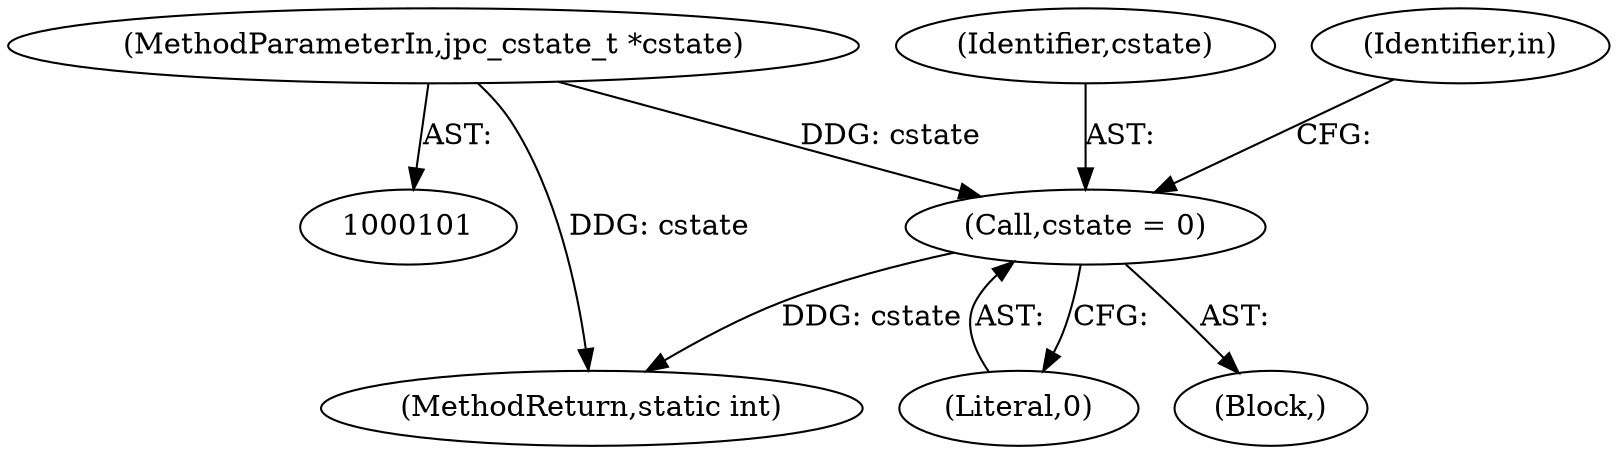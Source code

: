 digraph "0_jasper_f7038068550fba0e41e1d0c355787f1dcd5bf330@pointer" {
"1000122" [label="(Call,cstate = 0)"];
"1000103" [label="(MethodParameterIn,jpc_cstate_t *cstate)"];
"1000122" [label="(Call,cstate = 0)"];
"1000123" [label="(Identifier,cstate)"];
"1000124" [label="(Literal,0)"];
"1000128" [label="(Identifier,in)"];
"1000475" [label="(MethodReturn,static int)"];
"1000105" [label="(Block,)"];
"1000103" [label="(MethodParameterIn,jpc_cstate_t *cstate)"];
"1000122" -> "1000105"  [label="AST: "];
"1000122" -> "1000124"  [label="CFG: "];
"1000123" -> "1000122"  [label="AST: "];
"1000124" -> "1000122"  [label="AST: "];
"1000128" -> "1000122"  [label="CFG: "];
"1000122" -> "1000475"  [label="DDG: cstate"];
"1000103" -> "1000122"  [label="DDG: cstate"];
"1000103" -> "1000101"  [label="AST: "];
"1000103" -> "1000475"  [label="DDG: cstate"];
}
